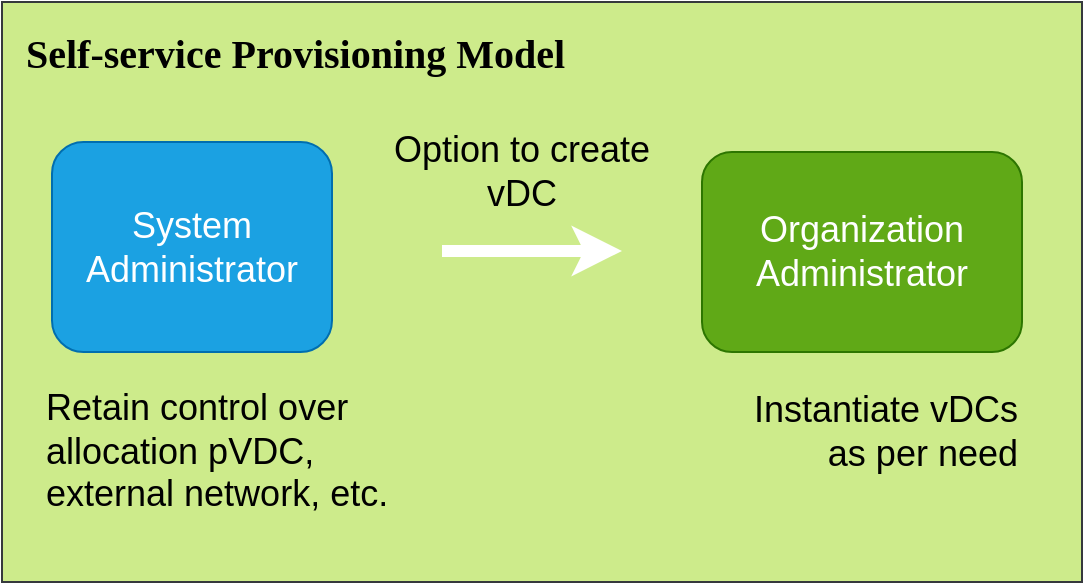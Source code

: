 <mxfile version="16.0.0" type="github">
  <diagram id="nlvUe7PtBIuN8Jr8L9lM" name="Page-1">
    <mxGraphModel dx="782" dy="411" grid="1" gridSize="10" guides="1" tooltips="1" connect="1" arrows="1" fold="1" page="1" pageScale="1" pageWidth="850" pageHeight="1100" math="0" shadow="0">
      <root>
        <mxCell id="0" />
        <mxCell id="1" parent="0" />
        <mxCell id="ihhNQQesC3MCiyoyWyJ4-6" value="" style="rounded=0;whiteSpace=wrap;html=1;fillColor=#cdeb8b;strokeColor=#36393d;fontSize=18;" vertex="1" parent="1">
          <mxGeometry x="220" y="90" width="540" height="290" as="geometry" />
        </mxCell>
        <mxCell id="ihhNQQesC3MCiyoyWyJ4-1" value="System &lt;br style=&quot;font-size: 18px;&quot;&gt;Administrator" style="rounded=1;whiteSpace=wrap;html=1;fillColor=#1ba1e2;fontColor=#ffffff;strokeColor=#006EAF;fontSize=18;" vertex="1" parent="1">
          <mxGeometry x="245" y="160" width="140" height="105" as="geometry" />
        </mxCell>
        <mxCell id="ihhNQQesC3MCiyoyWyJ4-2" value="Organization Administrator" style="rounded=1;whiteSpace=wrap;html=1;fillColor=#60a917;strokeColor=#2D7600;fontColor=#ffffff;fontSize=18;" vertex="1" parent="1">
          <mxGeometry x="570" y="165" width="160" height="100" as="geometry" />
        </mxCell>
        <mxCell id="ihhNQQesC3MCiyoyWyJ4-3" value="" style="endArrow=classic;html=1;rounded=0;fontSize=18;strokeWidth=6;strokeColor=#FFFFFF;" edge="1" parent="1">
          <mxGeometry width="50" height="50" relative="1" as="geometry">
            <mxPoint x="440" y="214.5" as="sourcePoint" />
            <mxPoint x="530" y="214.5" as="targetPoint" />
            <Array as="points">
              <mxPoint x="495" y="214.5" />
            </Array>
          </mxGeometry>
        </mxCell>
        <mxCell id="ihhNQQesC3MCiyoyWyJ4-4" value="Option to create vDC" style="text;html=1;strokeColor=none;fillColor=none;align=center;verticalAlign=middle;whiteSpace=wrap;rounded=0;fontSize=18;" vertex="1" parent="1">
          <mxGeometry x="410" y="160" width="140" height="30" as="geometry" />
        </mxCell>
        <mxCell id="ihhNQQesC3MCiyoyWyJ4-7" value="Self-service Provisioning Model" style="text;html=1;strokeColor=none;fillColor=none;align=left;verticalAlign=middle;whiteSpace=wrap;rounded=0;fontSize=20;fontStyle=1;fontFamily=Times New Roman;" vertex="1" parent="1">
          <mxGeometry x="230" y="100" width="370" height="30" as="geometry" />
        </mxCell>
        <mxCell id="ihhNQQesC3MCiyoyWyJ4-9" value="Retain control over allocation pVDC, external network, etc." style="text;html=1;strokeColor=none;fillColor=none;align=left;verticalAlign=middle;whiteSpace=wrap;rounded=0;fontSize=18;" vertex="1" parent="1">
          <mxGeometry x="240" y="300" width="200" height="30" as="geometry" />
        </mxCell>
        <mxCell id="ihhNQQesC3MCiyoyWyJ4-10" value="Instantiate vDCs as per need" style="text;html=1;strokeColor=none;fillColor=none;align=right;verticalAlign=middle;whiteSpace=wrap;rounded=0;fontSize=18;" vertex="1" parent="1">
          <mxGeometry x="580" y="290" width="150" height="30" as="geometry" />
        </mxCell>
      </root>
    </mxGraphModel>
  </diagram>
</mxfile>
